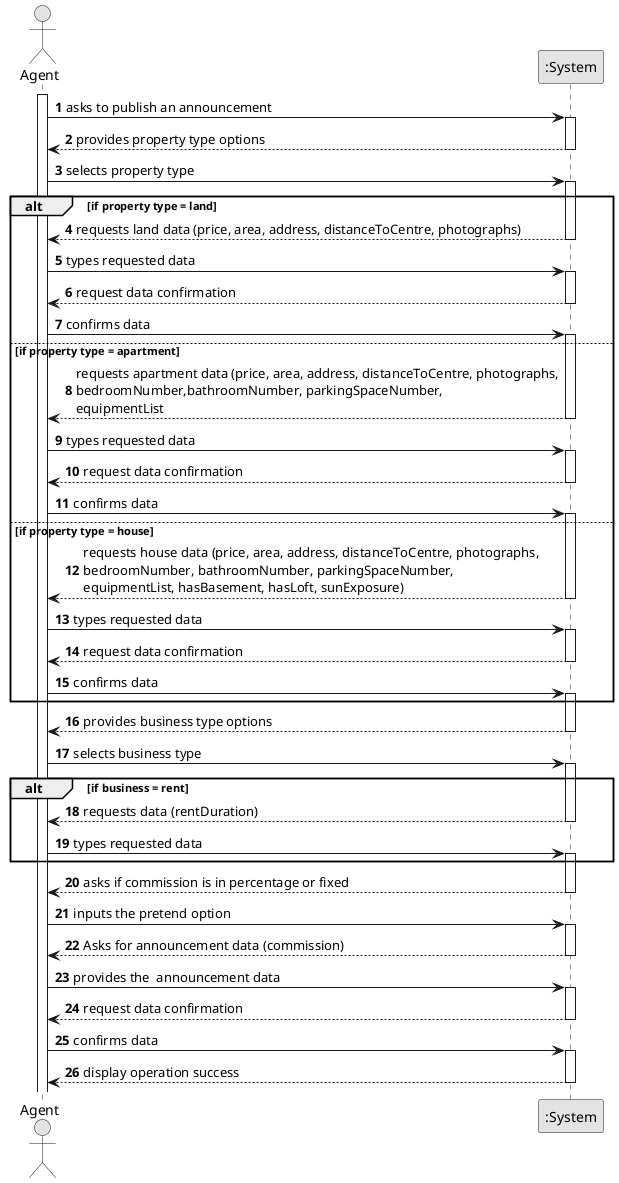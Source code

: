 @startuml
skinparam monochrome true
skinparam packageStyle rectangle
skinparam shadowing false




autonumber

actor "Agent" as Agent
participant ":System" as System

activate Agent

     Agent -> System : asks to publish an announcement
    activate System


    System --> Agent: provides property type options
    deactivate System

     Agent -> System: selects property type
     activate System


 alt if property type = land
    System --> Agent : requests land data (price, area, address, distanceToCentre, photographs)
     deactivate System
    Agent -> System : types requested data
    activate System

   System --> Agent: request data confirmation
   deactivate System

   Agent -> System: confirms data
   activate System


 else if property type = apartment
    System --> Agent : requests apartment data (price, area, address, distanceToCentre, photographs,\nbedroomNumber,bathroomNumber, parkingSpaceNumber,\nequipmentList
     deactivate System
    Agent -> System : types requested data
    activate System

    System --> Agent: request data confirmation
       deactivate System

       Agent -> System: confirms data
       activate System




  else if property type = house
        System --> Agent : requests house data (price, area, address, distanceToCentre, photographs,\nbedroomNumber, bathroomNumber, parkingSpaceNumber,\nequipmentList, hasBasement, hasLoft, sunExposure)
         deactivate System
        Agent -> System : types requested data
        activate System

        System --> Agent: request data confirmation
           deactivate System

           Agent -> System: confirms data
           activate System



        end



  System --> Agent : provides business type options
          deactivate System

    Agent -> System: selects business type
    activate System







  alt if business = rent
     System --> Agent : requests data (rentDuration)
      deactivate System
     Agent -> System : types requested data
     activate System

     end alt

      System --> Agent: asks if commission is in percentage or fixed
                     deactivate System

               Agent -> System: inputs the pretend option
               activate System



       System --> Agent : Asks for announcement data (commission)
       deactivate System

       Agent -> System : provides the  announcement data
       activate System

         System --> Agent: request data confirmation
                  deactivate System

                  Agent -> System: confirms data
                  activate System


       System --> Agent : display operation success
         deactivate System








@enduml